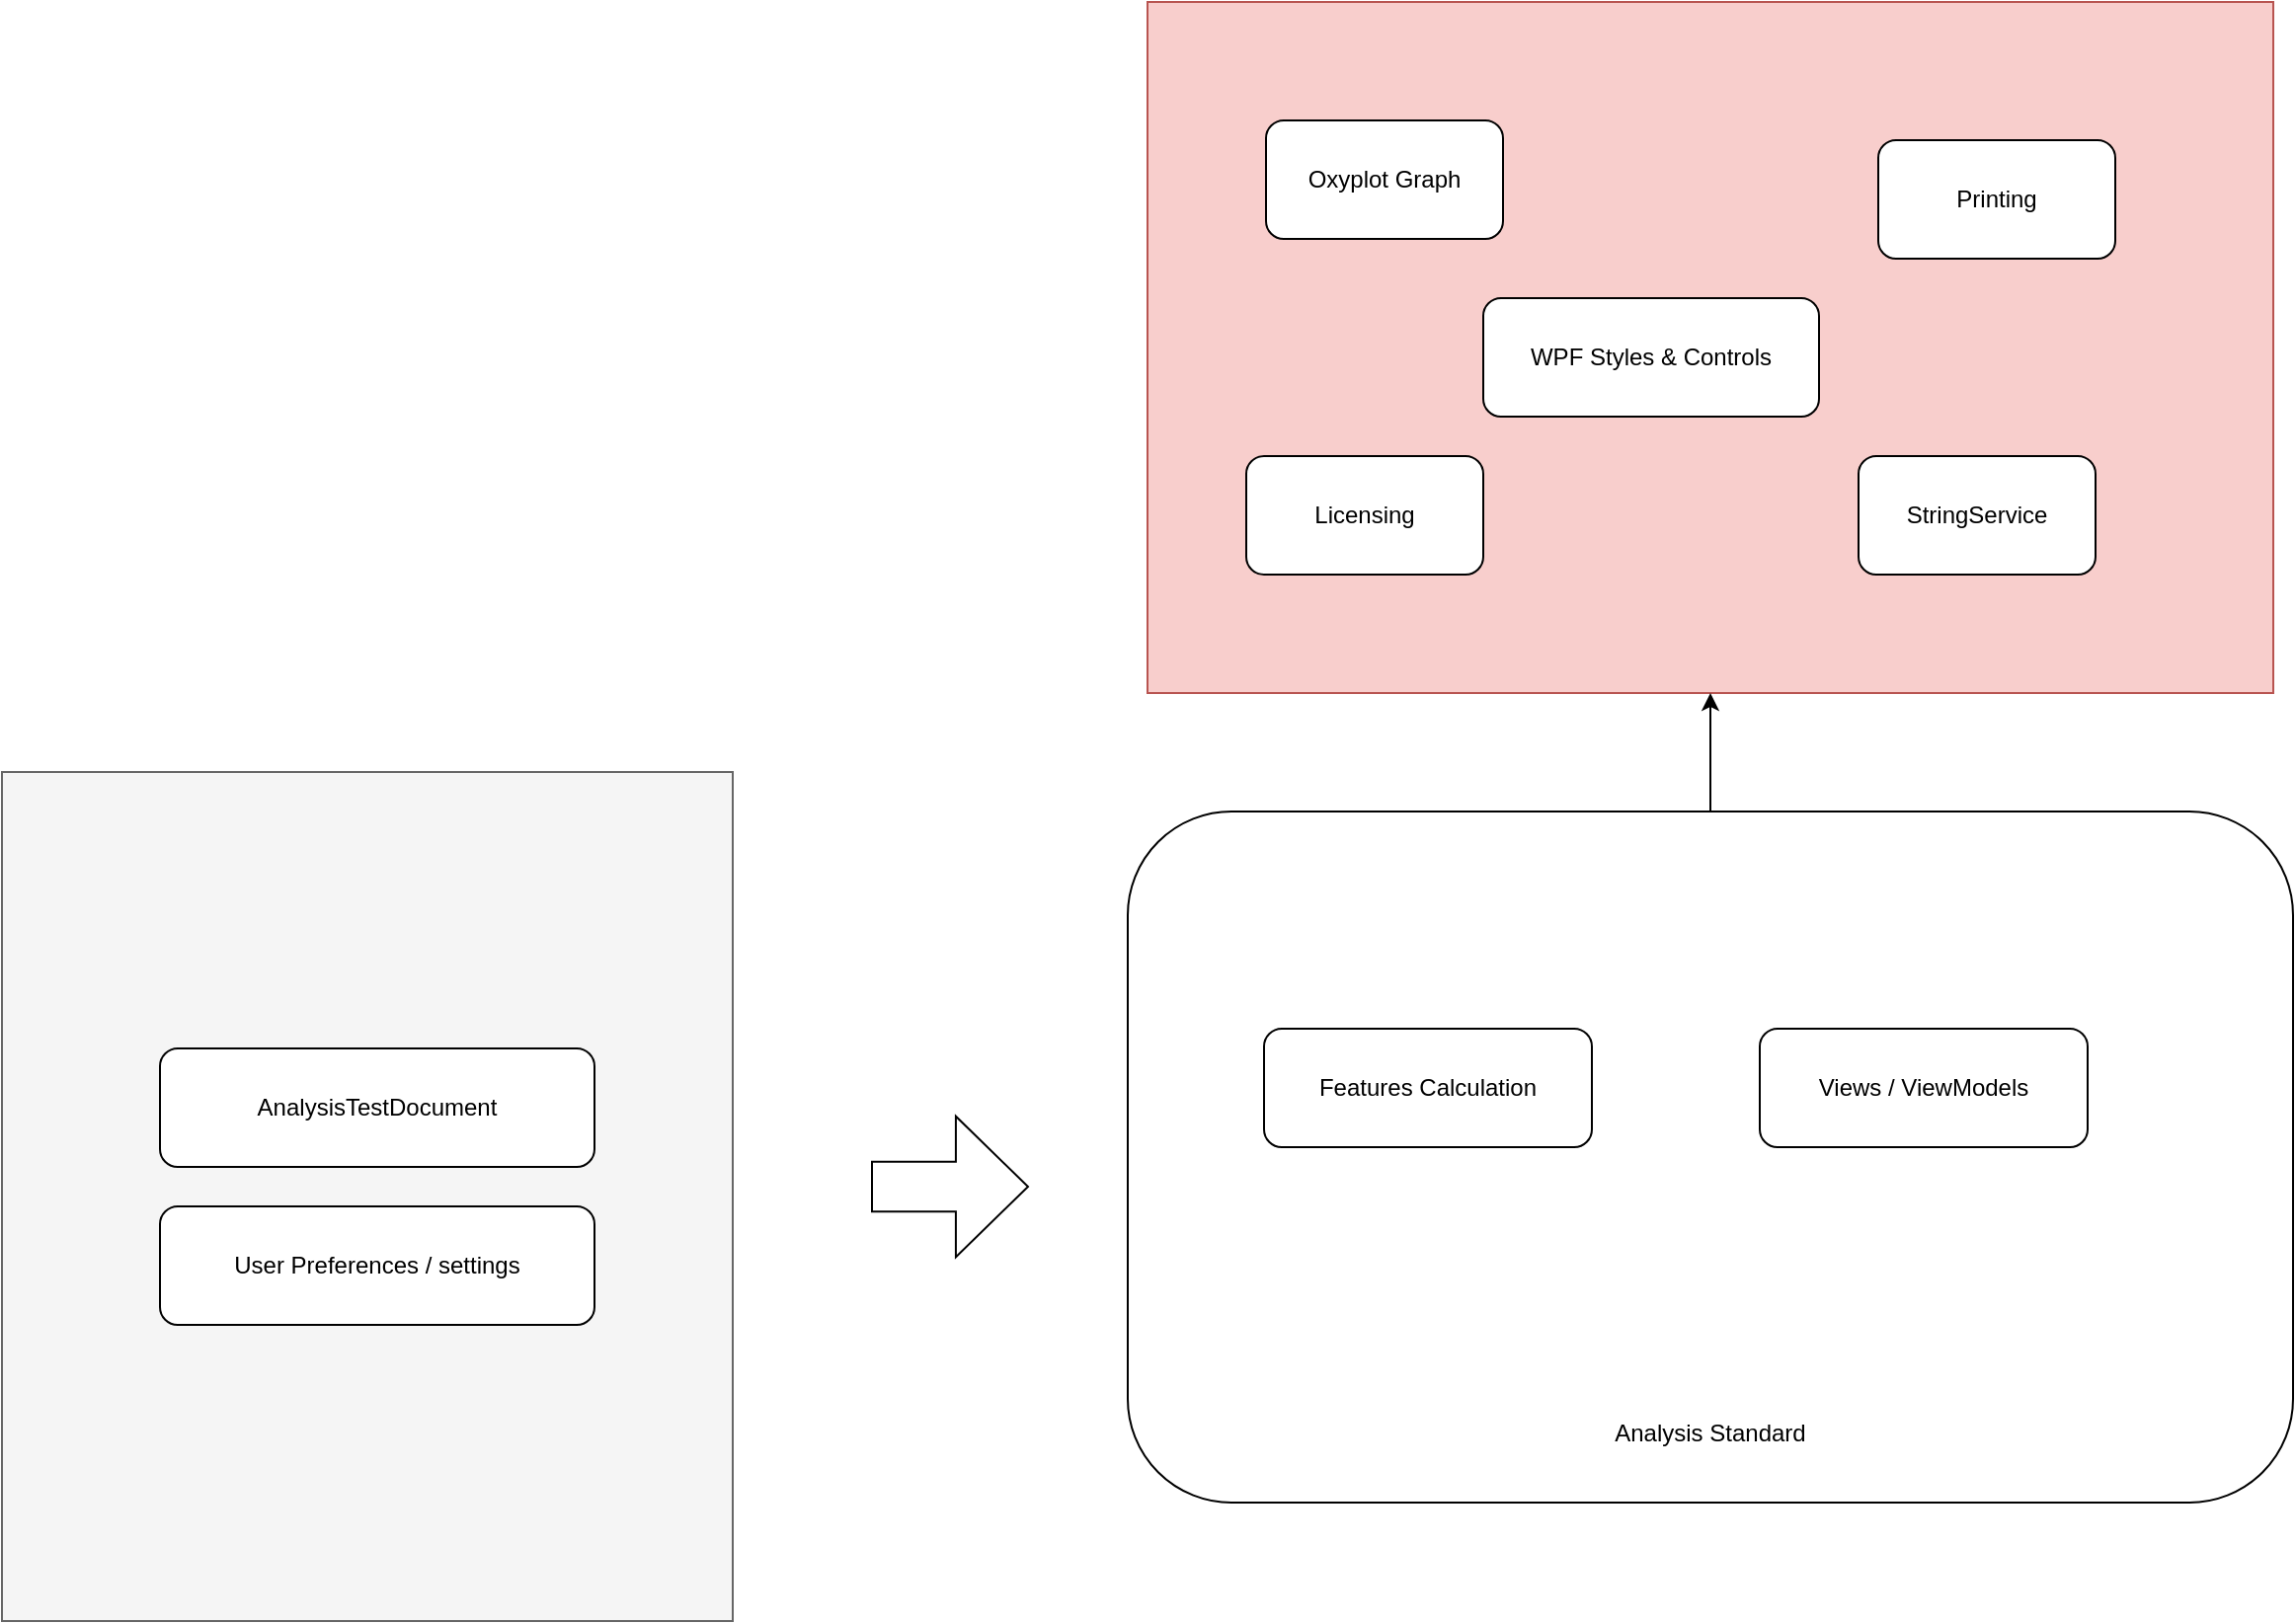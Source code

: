 <mxfile version="27.1.1">
  <diagram name="Page-1" id="ewadq9snaq9OyRbeZTm2">
    <mxGraphModel dx="2208" dy="1926" grid="1" gridSize="10" guides="1" tooltips="1" connect="1" arrows="1" fold="1" page="1" pageScale="1" pageWidth="827" pageHeight="1169" math="0" shadow="0">
      <root>
        <mxCell id="0" />
        <mxCell id="1" parent="0" />
        <mxCell id="RVGChMHn7xWEIKGy9dse-7" value="" style="rounded=0;whiteSpace=wrap;html=1;fillColor=#f8cecc;strokeColor=#b85450;" vertex="1" parent="1">
          <mxGeometry x="260" y="-260" width="570" height="350" as="geometry" />
        </mxCell>
        <mxCell id="RVGChMHn7xWEIKGy9dse-6" value="" style="rounded=0;whiteSpace=wrap;html=1;fillColor=#f5f5f5;fontColor=#333333;strokeColor=#666666;" vertex="1" parent="1">
          <mxGeometry x="-320" y="130" width="370" height="430" as="geometry" />
        </mxCell>
        <mxCell id="RVGChMHn7xWEIKGy9dse-3" value="AnalysisTestDocument" style="rounded=1;whiteSpace=wrap;html=1;" vertex="1" parent="1">
          <mxGeometry x="-240" y="270" width="220" height="60" as="geometry" />
        </mxCell>
        <mxCell id="RVGChMHn7xWEIKGy9dse-4" value="User Preferences / settings" style="rounded=1;whiteSpace=wrap;html=1;" vertex="1" parent="1">
          <mxGeometry x="-240" y="350" width="220" height="60" as="geometry" />
        </mxCell>
        <mxCell id="RVGChMHn7xWEIKGy9dse-8" value="Oxyplot Graph" style="rounded=1;whiteSpace=wrap;html=1;" vertex="1" parent="1">
          <mxGeometry x="320" y="-200" width="120" height="60" as="geometry" />
        </mxCell>
        <mxCell id="RVGChMHn7xWEIKGy9dse-9" value="Printing" style="rounded=1;whiteSpace=wrap;html=1;" vertex="1" parent="1">
          <mxGeometry x="630" y="-190" width="120" height="60" as="geometry" />
        </mxCell>
        <mxCell id="RVGChMHn7xWEIKGy9dse-10" value="Licensing" style="rounded=1;whiteSpace=wrap;html=1;" vertex="1" parent="1">
          <mxGeometry x="310" y="-30" width="120" height="60" as="geometry" />
        </mxCell>
        <mxCell id="RVGChMHn7xWEIKGy9dse-11" value="StringService" style="rounded=1;whiteSpace=wrap;html=1;" vertex="1" parent="1">
          <mxGeometry x="620" y="-30" width="120" height="60" as="geometry" />
        </mxCell>
        <mxCell id="RVGChMHn7xWEIKGy9dse-12" value="" style="group" vertex="1" connectable="0" parent="1">
          <mxGeometry x="250" y="150" width="590" height="350" as="geometry" />
        </mxCell>
        <mxCell id="RVGChMHn7xWEIKGy9dse-1" value="" style="rounded=1;whiteSpace=wrap;html=1;" vertex="1" parent="RVGChMHn7xWEIKGy9dse-12">
          <mxGeometry width="590" height="350" as="geometry" />
        </mxCell>
        <mxCell id="RVGChMHn7xWEIKGy9dse-2" value="Analysis Standard" style="text;html=1;align=center;verticalAlign=middle;whiteSpace=wrap;rounded=0;" vertex="1" parent="RVGChMHn7xWEIKGy9dse-12">
          <mxGeometry x="235" y="300" width="120" height="30" as="geometry" />
        </mxCell>
        <mxCell id="RVGChMHn7xWEIKGy9dse-13" value="Features Calculation" style="rounded=1;whiteSpace=wrap;html=1;" vertex="1" parent="RVGChMHn7xWEIKGy9dse-12">
          <mxGeometry x="69" y="110" width="166" height="60" as="geometry" />
        </mxCell>
        <mxCell id="RVGChMHn7xWEIKGy9dse-14" value="Views / ViewModels" style="rounded=1;whiteSpace=wrap;html=1;" vertex="1" parent="RVGChMHn7xWEIKGy9dse-12">
          <mxGeometry x="320" y="110" width="166" height="60" as="geometry" />
        </mxCell>
        <mxCell id="RVGChMHn7xWEIKGy9dse-15" value="WPF Styles &amp;amp; Controls" style="rounded=1;whiteSpace=wrap;html=1;" vertex="1" parent="1">
          <mxGeometry x="430" y="-110" width="170" height="60" as="geometry" />
        </mxCell>
        <mxCell id="RVGChMHn7xWEIKGy9dse-19" style="edgeStyle=orthogonalEdgeStyle;rounded=0;orthogonalLoop=1;jettySize=auto;html=1;entryX=0.5;entryY=1;entryDx=0;entryDy=0;" edge="1" parent="1" source="RVGChMHn7xWEIKGy9dse-1" target="RVGChMHn7xWEIKGy9dse-7">
          <mxGeometry relative="1" as="geometry" />
        </mxCell>
        <mxCell id="RVGChMHn7xWEIKGy9dse-21" value="" style="shape=flexArrow;endArrow=classic;html=1;rounded=0;endWidth=45;endSize=11.847;width=25.333;" edge="1" parent="1">
          <mxGeometry width="50" height="50" relative="1" as="geometry">
            <mxPoint x="120" y="340" as="sourcePoint" />
            <mxPoint x="200" y="340" as="targetPoint" />
          </mxGeometry>
        </mxCell>
      </root>
    </mxGraphModel>
  </diagram>
</mxfile>
